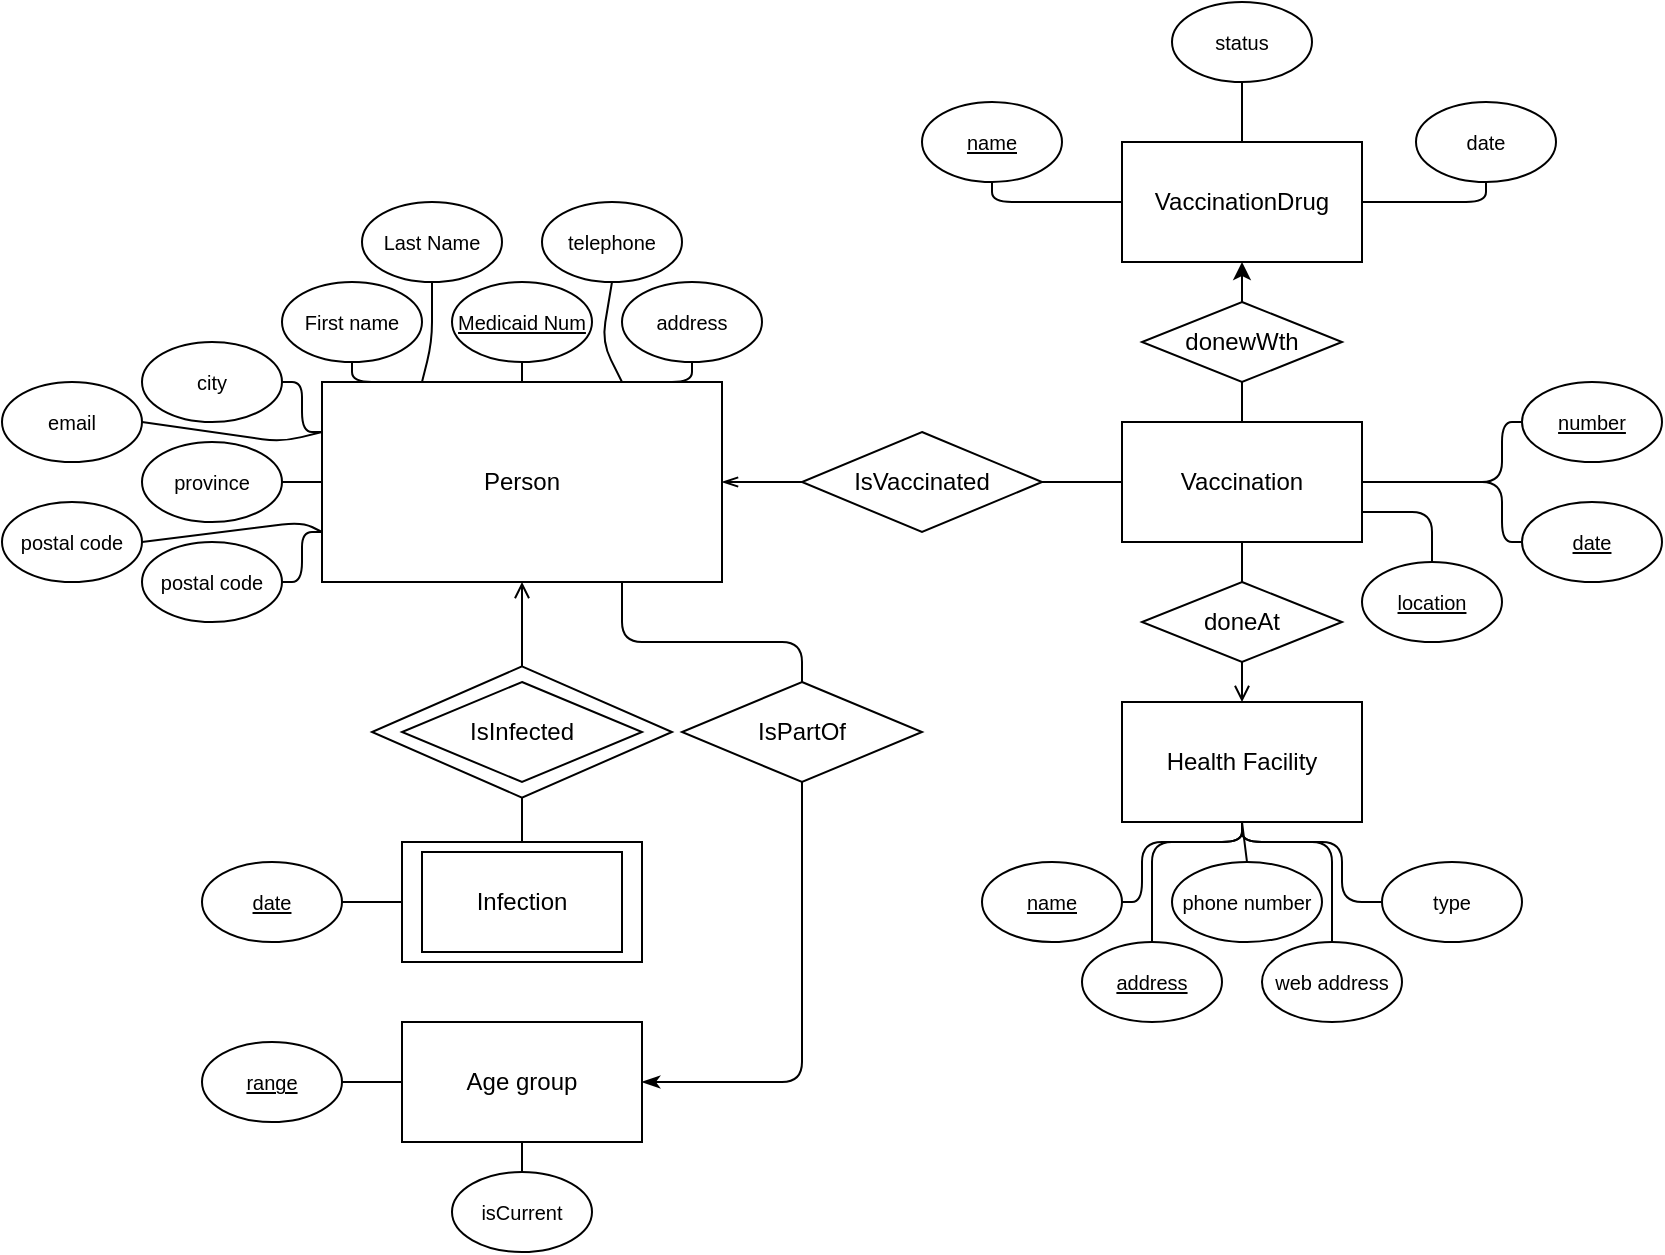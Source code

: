 <mxfile version="14.6.13" type="device"><diagram id="QmvsyMbEOczFCli84lQF" name="Page-1"><mxGraphModel dx="1340" dy="2017" grid="1" gridSize="10" guides="1" tooltips="1" connect="1" arrows="1" fold="1" page="1" pageScale="1" pageWidth="827" pageHeight="1169" math="0" shadow="0"><root><mxCell id="0"/><mxCell id="1" parent="0"/><mxCell id="Knwp-vh4fvzSAgtDU2qd-11" value="IsInfected" style="rhombus;whiteSpace=wrap;html=1;" vertex="1" parent="1"><mxGeometry x="235" y="312.18" width="150" height="65.63" as="geometry"/></mxCell><mxCell id="J1opMpdoiGLRZ_BQzTdL-81" value="Person" style="rounded=0;whiteSpace=wrap;html=1;" parent="1" vertex="1"><mxGeometry x="210" y="170" width="200" height="100" as="geometry"/></mxCell><mxCell id="J1opMpdoiGLRZ_BQzTdL-82" value="Infection" style="rounded=0;whiteSpace=wrap;html=1;" parent="1" vertex="1"><mxGeometry x="250" y="400" width="120" height="60" as="geometry"/></mxCell><mxCell id="J1opMpdoiGLRZ_BQzTdL-83" value="Vaccination" style="rounded=0;whiteSpace=wrap;html=1;" parent="1" vertex="1"><mxGeometry x="610" y="190" width="120" height="60" as="geometry"/></mxCell><mxCell id="J1opMpdoiGLRZ_BQzTdL-85" value="VaccinationDrug" style="rounded=0;whiteSpace=wrap;html=1;" parent="1" vertex="1"><mxGeometry x="610" y="50" width="120" height="60" as="geometry"/></mxCell><mxCell id="J1opMpdoiGLRZ_BQzTdL-87" value="Health Facility" style="rounded=0;whiteSpace=wrap;html=1;" parent="1" vertex="1"><mxGeometry x="610" y="330" width="120" height="60" as="geometry"/></mxCell><mxCell id="J1opMpdoiGLRZ_BQzTdL-88" value="&lt;font style=&quot;font-size: 10px&quot;&gt;First name&lt;/font&gt;" style="ellipse;whiteSpace=wrap;html=1;" parent="1" vertex="1"><mxGeometry x="190" y="120" width="70" height="40" as="geometry"/></mxCell><mxCell id="J1opMpdoiGLRZ_BQzTdL-89" value="&lt;font style=&quot;font-size: 10px&quot;&gt;Last Name&lt;/font&gt;" style="ellipse;whiteSpace=wrap;html=1;" parent="1" vertex="1"><mxGeometry x="230" y="80" width="70" height="40" as="geometry"/></mxCell><mxCell id="J1opMpdoiGLRZ_BQzTdL-90" value="&lt;font style=&quot;font-size: 10px&quot;&gt;&lt;u&gt;Medicaid Num&lt;/u&gt;&lt;/font&gt;" style="ellipse;whiteSpace=wrap;html=1;" parent="1" vertex="1"><mxGeometry x="275" y="120" width="70" height="40" as="geometry"/></mxCell><mxCell id="J1opMpdoiGLRZ_BQzTdL-91" value="&lt;font style=&quot;font-size: 10px&quot;&gt;address&lt;/font&gt;" style="ellipse;whiteSpace=wrap;html=1;" parent="1" vertex="1"><mxGeometry x="360" y="120" width="70" height="40" as="geometry"/></mxCell><mxCell id="J1opMpdoiGLRZ_BQzTdL-92" value="&lt;font style=&quot;font-size: 10px&quot;&gt;telephone&lt;/font&gt;" style="ellipse;whiteSpace=wrap;html=1;" parent="1" vertex="1"><mxGeometry x="320" y="80" width="70" height="40" as="geometry"/></mxCell><mxCell id="J1opMpdoiGLRZ_BQzTdL-93" value="&lt;font style=&quot;font-size: 10px&quot;&gt;city&lt;/font&gt;" style="ellipse;whiteSpace=wrap;html=1;" parent="1" vertex="1"><mxGeometry x="120" y="150" width="70" height="40" as="geometry"/></mxCell><mxCell id="J1opMpdoiGLRZ_BQzTdL-94" value="&lt;font style=&quot;font-size: 10px&quot;&gt;province&lt;/font&gt;" style="ellipse;whiteSpace=wrap;html=1;" parent="1" vertex="1"><mxGeometry x="120" y="200" width="70" height="40" as="geometry"/></mxCell><mxCell id="J1opMpdoiGLRZ_BQzTdL-95" value="&lt;font style=&quot;font-size: 10px&quot;&gt;postal code&lt;/font&gt;" style="ellipse;whiteSpace=wrap;html=1;" parent="1" vertex="1"><mxGeometry x="120" y="250" width="70" height="40" as="geometry"/></mxCell><mxCell id="J1opMpdoiGLRZ_BQzTdL-97" value="&lt;font style=&quot;font-size: 10px&quot;&gt;email&lt;/font&gt;" style="ellipse;whiteSpace=wrap;html=1;" parent="1" vertex="1"><mxGeometry x="50" y="170" width="70" height="40" as="geometry"/></mxCell><mxCell id="J1opMpdoiGLRZ_BQzTdL-98" value="&lt;font style=&quot;font-size: 10px&quot;&gt;postal code&lt;/font&gt;" style="ellipse;whiteSpace=wrap;html=1;" parent="1" vertex="1"><mxGeometry x="50" y="230" width="70" height="40" as="geometry"/></mxCell><mxCell id="J1opMpdoiGLRZ_BQzTdL-99" value="" style="endArrow=none;html=1;strokeWidth=1;exitX=1;exitY=0.5;exitDx=0;exitDy=0;entryX=0;entryY=0.75;entryDx=0;entryDy=0;" parent="1" source="J1opMpdoiGLRZ_BQzTdL-98" target="J1opMpdoiGLRZ_BQzTdL-81" edge="1"><mxGeometry width="50" height="50" relative="1" as="geometry"><mxPoint x="340" y="270" as="sourcePoint"/><mxPoint x="390" y="220" as="targetPoint"/><Array as="points"><mxPoint x="200" y="240"/></Array></mxGeometry></mxCell><mxCell id="J1opMpdoiGLRZ_BQzTdL-101" value="" style="endArrow=none;html=1;strokeWidth=1;exitX=1;exitY=0.5;exitDx=0;exitDy=0;entryX=0;entryY=0.25;entryDx=0;entryDy=0;" parent="1" source="J1opMpdoiGLRZ_BQzTdL-97" target="J1opMpdoiGLRZ_BQzTdL-81" edge="1"><mxGeometry width="50" height="50" relative="1" as="geometry"><mxPoint x="260" y="270" as="sourcePoint"/><mxPoint x="300" y="220" as="targetPoint"/><Array as="points"><mxPoint x="190" y="200"/></Array></mxGeometry></mxCell><mxCell id="J1opMpdoiGLRZ_BQzTdL-102" value="" style="endArrow=none;html=1;strokeWidth=1;entryX=1;entryY=0.5;entryDx=0;entryDy=0;exitX=0;exitY=0.25;exitDx=0;exitDy=0;" parent="1" source="J1opMpdoiGLRZ_BQzTdL-81" target="J1opMpdoiGLRZ_BQzTdL-93" edge="1"><mxGeometry width="50" height="50" relative="1" as="geometry"><mxPoint x="260" y="270" as="sourcePoint"/><mxPoint x="310" y="220" as="targetPoint"/><Array as="points"><mxPoint x="200" y="195"/><mxPoint x="200" y="170"/></Array></mxGeometry></mxCell><mxCell id="J1opMpdoiGLRZ_BQzTdL-104" value="" style="endArrow=none;html=1;strokeWidth=1;exitX=1;exitY=0.5;exitDx=0;exitDy=0;entryX=0;entryY=0.75;entryDx=0;entryDy=0;" parent="1" source="J1opMpdoiGLRZ_BQzTdL-95" target="J1opMpdoiGLRZ_BQzTdL-81" edge="1"><mxGeometry width="50" height="50" relative="1" as="geometry"><mxPoint x="260" y="270" as="sourcePoint"/><mxPoint x="310" y="220" as="targetPoint"/><Array as="points"><mxPoint x="200" y="270"/><mxPoint x="200" y="245"/></Array></mxGeometry></mxCell><mxCell id="J1opMpdoiGLRZ_BQzTdL-106" value="" style="endArrow=none;html=1;strokeWidth=1;entryX=0.5;entryY=1;entryDx=0;entryDy=0;exitX=0.5;exitY=0;exitDx=0;exitDy=0;" parent="1" source="J1opMpdoiGLRZ_BQzTdL-81" target="J1opMpdoiGLRZ_BQzTdL-90" edge="1"><mxGeometry width="50" height="50" relative="1" as="geometry"><mxPoint x="260" y="200" as="sourcePoint"/><mxPoint x="310" y="150" as="targetPoint"/></mxGeometry></mxCell><mxCell id="J1opMpdoiGLRZ_BQzTdL-107" value="" style="endArrow=none;html=1;strokeWidth=1;exitX=0.5;exitY=1;exitDx=0;exitDy=0;entryX=0.25;entryY=0;entryDx=0;entryDy=0;" parent="1" source="J1opMpdoiGLRZ_BQzTdL-88" target="J1opMpdoiGLRZ_BQzTdL-81" edge="1"><mxGeometry width="50" height="50" relative="1" as="geometry"><mxPoint x="260" y="200" as="sourcePoint"/><mxPoint x="310" y="150" as="targetPoint"/><Array as="points"><mxPoint x="225" y="170"/></Array></mxGeometry></mxCell><mxCell id="J1opMpdoiGLRZ_BQzTdL-108" value="" style="endArrow=none;html=1;strokeWidth=1;entryX=0.5;entryY=1;entryDx=0;entryDy=0;exitX=0.25;exitY=0;exitDx=0;exitDy=0;" parent="1" source="J1opMpdoiGLRZ_BQzTdL-81" target="J1opMpdoiGLRZ_BQzTdL-89" edge="1"><mxGeometry width="50" height="50" relative="1" as="geometry"><mxPoint x="260" y="200" as="sourcePoint"/><mxPoint x="310" y="150" as="targetPoint"/><Array as="points"><mxPoint x="265" y="150"/></Array></mxGeometry></mxCell><mxCell id="J1opMpdoiGLRZ_BQzTdL-109" value="" style="endArrow=none;html=1;strokeWidth=1;exitX=0.75;exitY=0;exitDx=0;exitDy=0;entryX=0.5;entryY=1;entryDx=0;entryDy=0;" parent="1" source="J1opMpdoiGLRZ_BQzTdL-81" target="J1opMpdoiGLRZ_BQzTdL-91" edge="1"><mxGeometry width="50" height="50" relative="1" as="geometry"><mxPoint x="260" y="200" as="sourcePoint"/><mxPoint x="310" y="150" as="targetPoint"/><Array as="points"><mxPoint x="395" y="170"/></Array></mxGeometry></mxCell><mxCell id="J1opMpdoiGLRZ_BQzTdL-110" value="" style="endArrow=none;html=1;strokeWidth=1;entryX=0.5;entryY=1;entryDx=0;entryDy=0;exitX=0.75;exitY=0;exitDx=0;exitDy=0;" parent="1" source="J1opMpdoiGLRZ_BQzTdL-81" target="J1opMpdoiGLRZ_BQzTdL-92" edge="1"><mxGeometry width="50" height="50" relative="1" as="geometry"><mxPoint x="270" y="180" as="sourcePoint"/><mxPoint x="275" y="130" as="targetPoint"/><Array as="points"><mxPoint x="350" y="150"/></Array></mxGeometry></mxCell><mxCell id="J1opMpdoiGLRZ_BQzTdL-111" value="IsInfected" style="rhombus;whiteSpace=wrap;html=1;" parent="1" vertex="1"><mxGeometry x="250" y="320" width="120" height="50" as="geometry"/></mxCell><mxCell id="J1opMpdoiGLRZ_BQzTdL-112" value="" style="endArrow=open;html=1;strokeWidth=1;entryX=0.5;entryY=1;entryDx=0;entryDy=0;endFill=0;exitX=0.5;exitY=0;exitDx=0;exitDy=0;" parent="1" source="Knwp-vh4fvzSAgtDU2qd-11" target="J1opMpdoiGLRZ_BQzTdL-81" edge="1"><mxGeometry width="50" height="50" relative="1" as="geometry"><mxPoint x="320" y="310" as="sourcePoint"/><mxPoint x="470" y="350" as="targetPoint"/></mxGeometry></mxCell><mxCell id="J1opMpdoiGLRZ_BQzTdL-113" value="" style="endArrow=none;html=1;strokeWidth=1;exitX=0.5;exitY=0;exitDx=0;exitDy=0;entryX=0.5;entryY=1;entryDx=0;entryDy=0;" parent="1" source="J1opMpdoiGLRZ_BQzTdL-82" target="Knwp-vh4fvzSAgtDU2qd-11" edge="1"><mxGeometry width="50" height="50" relative="1" as="geometry"><mxPoint x="420" y="400" as="sourcePoint"/><mxPoint x="280" y="380" as="targetPoint"/></mxGeometry></mxCell><mxCell id="J1opMpdoiGLRZ_BQzTdL-115" value="&lt;font style=&quot;font-size: 10px&quot;&gt;&lt;u&gt;date&lt;/u&gt;&lt;/font&gt;" style="ellipse;whiteSpace=wrap;html=1;" parent="1" vertex="1"><mxGeometry x="150" y="410" width="70" height="40" as="geometry"/></mxCell><mxCell id="J1opMpdoiGLRZ_BQzTdL-116" value="" style="endArrow=none;html=1;strokeWidth=1;exitX=1;exitY=0.5;exitDx=0;exitDy=0;entryX=0;entryY=0.5;entryDx=0;entryDy=0;" parent="1" source="J1opMpdoiGLRZ_BQzTdL-115" target="J1opMpdoiGLRZ_BQzTdL-82" edge="1"><mxGeometry width="50" height="50" relative="1" as="geometry"><mxPoint x="420" y="340" as="sourcePoint"/><mxPoint x="470" y="290" as="targetPoint"/></mxGeometry></mxCell><mxCell id="J1opMpdoiGLRZ_BQzTdL-118" value="IsVaccinated" style="rhombus;whiteSpace=wrap;html=1;" parent="1" vertex="1"><mxGeometry x="450" y="195" width="120" height="50" as="geometry"/></mxCell><mxCell id="J1opMpdoiGLRZ_BQzTdL-120" value="" style="endArrow=openThin;html=1;strokeWidth=1;entryX=1;entryY=0.5;entryDx=0;entryDy=0;exitX=0;exitY=0.5;exitDx=0;exitDy=0;endFill=0;" parent="1" source="J1opMpdoiGLRZ_BQzTdL-118" target="J1opMpdoiGLRZ_BQzTdL-81" edge="1"><mxGeometry width="50" height="50" relative="1" as="geometry"><mxPoint x="320" y="330" as="sourcePoint"/><mxPoint x="320" y="280" as="targetPoint"/></mxGeometry></mxCell><mxCell id="J1opMpdoiGLRZ_BQzTdL-121" value="" style="endArrow=none;html=1;strokeWidth=1;exitX=0;exitY=0.5;exitDx=0;exitDy=0;entryX=1;entryY=0.5;entryDx=0;entryDy=0;" parent="1" source="J1opMpdoiGLRZ_BQzTdL-83" target="J1opMpdoiGLRZ_BQzTdL-118" edge="1"><mxGeometry width="50" height="50" relative="1" as="geometry"><mxPoint x="320" y="410" as="sourcePoint"/><mxPoint x="320" y="380" as="targetPoint"/></mxGeometry></mxCell><mxCell id="J1opMpdoiGLRZ_BQzTdL-123" value="&lt;font style=&quot;font-size: 10px&quot;&gt;&lt;u&gt;number&lt;/u&gt;&lt;/font&gt;" style="ellipse;whiteSpace=wrap;html=1;" parent="1" vertex="1"><mxGeometry x="810" y="170" width="70" height="40" as="geometry"/></mxCell><mxCell id="J1opMpdoiGLRZ_BQzTdL-124" value="&lt;font style=&quot;font-size: 10px&quot;&gt;&lt;u&gt;date&lt;/u&gt;&lt;/font&gt;" style="ellipse;whiteSpace=wrap;html=1;" parent="1" vertex="1"><mxGeometry x="810" y="230" width="70" height="40" as="geometry"/></mxCell><mxCell id="J1opMpdoiGLRZ_BQzTdL-125" value="&lt;font style=&quot;font-size: 10px&quot;&gt;&lt;u&gt;location&lt;/u&gt;&lt;/font&gt;" style="ellipse;whiteSpace=wrap;html=1;" parent="1" vertex="1"><mxGeometry x="730" y="260" width="70" height="40" as="geometry"/></mxCell><mxCell id="J1opMpdoiGLRZ_BQzTdL-126" value="" style="endArrow=none;html=1;strokeWidth=1;entryX=1;entryY=0.75;entryDx=0;entryDy=0;exitX=0.5;exitY=0;exitDx=0;exitDy=0;" parent="1" source="J1opMpdoiGLRZ_BQzTdL-125" target="J1opMpdoiGLRZ_BQzTdL-83" edge="1"><mxGeometry width="50" height="50" relative="1" as="geometry"><mxPoint x="610" y="250" as="sourcePoint"/><mxPoint x="660" y="200" as="targetPoint"/><Array as="points"><mxPoint x="765" y="235"/></Array></mxGeometry></mxCell><mxCell id="J1opMpdoiGLRZ_BQzTdL-128" value="" style="endArrow=none;html=1;strokeWidth=1;entryX=0;entryY=0.5;entryDx=0;entryDy=0;exitX=1;exitY=0.5;exitDx=0;exitDy=0;" parent="1" source="J1opMpdoiGLRZ_BQzTdL-83" target="J1opMpdoiGLRZ_BQzTdL-123" edge="1"><mxGeometry width="50" height="50" relative="1" as="geometry"><mxPoint x="610" y="250" as="sourcePoint"/><mxPoint x="660" y="200" as="targetPoint"/><Array as="points"><mxPoint x="800" y="220"/><mxPoint x="800" y="190"/></Array></mxGeometry></mxCell><mxCell id="J1opMpdoiGLRZ_BQzTdL-129" value="" style="endArrow=none;html=1;strokeWidth=1;entryX=0;entryY=0.5;entryDx=0;entryDy=0;exitX=1;exitY=0.5;exitDx=0;exitDy=0;" parent="1" source="J1opMpdoiGLRZ_BQzTdL-83" target="J1opMpdoiGLRZ_BQzTdL-124" edge="1"><mxGeometry width="50" height="50" relative="1" as="geometry"><mxPoint x="610" y="250" as="sourcePoint"/><mxPoint x="660" y="200" as="targetPoint"/><Array as="points"><mxPoint x="800" y="220"/><mxPoint x="800" y="250"/></Array></mxGeometry></mxCell><mxCell id="J1opMpdoiGLRZ_BQzTdL-130" value="" style="endArrow=none;html=1;strokeWidth=1;entryX=1;entryY=0.5;entryDx=0;entryDy=0;exitX=0;exitY=0.5;exitDx=0;exitDy=0;" parent="1" source="J1opMpdoiGLRZ_BQzTdL-81" target="J1opMpdoiGLRZ_BQzTdL-94" edge="1"><mxGeometry width="50" height="50" relative="1" as="geometry"><mxPoint x="200" y="190" as="sourcePoint"/><mxPoint x="250" y="140" as="targetPoint"/></mxGeometry></mxCell><mxCell id="J1opMpdoiGLRZ_BQzTdL-132" value="&lt;font style=&quot;font-size: 10px&quot;&gt;phone number&lt;/font&gt;" style="ellipse;whiteSpace=wrap;html=1;" parent="1" vertex="1"><mxGeometry x="635" y="410" width="75" height="40" as="geometry"/></mxCell><mxCell id="J1opMpdoiGLRZ_BQzTdL-133" value="&lt;font style=&quot;font-size: 10px&quot;&gt;web address&lt;/font&gt;" style="ellipse;whiteSpace=wrap;html=1;" parent="1" vertex="1"><mxGeometry x="680" y="450" width="70" height="40" as="geometry"/></mxCell><mxCell id="J1opMpdoiGLRZ_BQzTdL-134" value="&lt;font style=&quot;font-size: 10px&quot;&gt;&lt;u&gt;address&lt;/u&gt;&lt;/font&gt;" style="ellipse;whiteSpace=wrap;html=1;" parent="1" vertex="1"><mxGeometry x="590" y="450" width="70" height="40" as="geometry"/></mxCell><mxCell id="J1opMpdoiGLRZ_BQzTdL-135" value="&lt;font style=&quot;font-size: 10px&quot;&gt;type&lt;/font&gt;" style="ellipse;whiteSpace=wrap;html=1;" parent="1" vertex="1"><mxGeometry x="740" y="410" width="70" height="40" as="geometry"/></mxCell><mxCell id="J1opMpdoiGLRZ_BQzTdL-136" value="&lt;font style=&quot;font-size: 10px&quot;&gt;&lt;u&gt;name&lt;/u&gt;&lt;/font&gt;" style="ellipse;whiteSpace=wrap;html=1;" parent="1" vertex="1"><mxGeometry x="540" y="410" width="70" height="40" as="geometry"/></mxCell><mxCell id="J1opMpdoiGLRZ_BQzTdL-137" value="" style="endArrow=none;html=1;strokeWidth=1;exitX=0.5;exitY=0;exitDx=0;exitDy=0;entryX=0.5;entryY=1;entryDx=0;entryDy=0;" parent="1" source="J1opMpdoiGLRZ_BQzTdL-132" target="J1opMpdoiGLRZ_BQzTdL-87" edge="1"><mxGeometry width="50" height="50" relative="1" as="geometry"><mxPoint x="690" y="440" as="sourcePoint"/><mxPoint x="740" y="390" as="targetPoint"/></mxGeometry></mxCell><mxCell id="J1opMpdoiGLRZ_BQzTdL-138" value="" style="endArrow=none;html=1;strokeWidth=1;entryX=0.5;entryY=1;entryDx=0;entryDy=0;exitX=0.5;exitY=0;exitDx=0;exitDy=0;" parent="1" source="J1opMpdoiGLRZ_BQzTdL-134" target="J1opMpdoiGLRZ_BQzTdL-87" edge="1"><mxGeometry width="50" height="50" relative="1" as="geometry"><mxPoint x="610" y="450" as="sourcePoint"/><mxPoint x="660" y="400" as="targetPoint"/><Array as="points"><mxPoint x="625" y="400"/><mxPoint x="670" y="400"/></Array></mxGeometry></mxCell><mxCell id="J1opMpdoiGLRZ_BQzTdL-139" value="" style="endArrow=none;html=1;strokeWidth=1;entryX=0.5;entryY=1;entryDx=0;entryDy=0;exitX=0.5;exitY=0;exitDx=0;exitDy=0;" parent="1" source="J1opMpdoiGLRZ_BQzTdL-133" target="J1opMpdoiGLRZ_BQzTdL-87" edge="1"><mxGeometry width="50" height="50" relative="1" as="geometry"><mxPoint x="690" y="440" as="sourcePoint"/><mxPoint x="740" y="390" as="targetPoint"/><Array as="points"><mxPoint x="715" y="400"/><mxPoint x="670" y="400"/></Array></mxGeometry></mxCell><mxCell id="J1opMpdoiGLRZ_BQzTdL-140" value="" style="endArrow=none;html=1;strokeWidth=1;entryX=0;entryY=0.5;entryDx=0;entryDy=0;exitX=0.5;exitY=1;exitDx=0;exitDy=0;" parent="1" source="J1opMpdoiGLRZ_BQzTdL-87" target="J1opMpdoiGLRZ_BQzTdL-135" edge="1"><mxGeometry width="50" height="50" relative="1" as="geometry"><mxPoint x="690" y="440" as="sourcePoint"/><mxPoint x="740" y="390" as="targetPoint"/><Array as="points"><mxPoint x="670" y="400"/><mxPoint x="720" y="400"/><mxPoint x="720" y="430"/></Array></mxGeometry></mxCell><mxCell id="J1opMpdoiGLRZ_BQzTdL-141" value="" style="endArrow=none;html=1;strokeWidth=1;entryX=0.5;entryY=1;entryDx=0;entryDy=0;exitX=1;exitY=0.5;exitDx=0;exitDy=0;" parent="1" source="J1opMpdoiGLRZ_BQzTdL-136" target="J1opMpdoiGLRZ_BQzTdL-87" edge="1"><mxGeometry width="50" height="50" relative="1" as="geometry"><mxPoint x="690" y="440" as="sourcePoint"/><mxPoint x="740" y="390" as="targetPoint"/><Array as="points"><mxPoint x="620" y="430"/><mxPoint x="620" y="400"/><mxPoint x="670" y="400"/></Array></mxGeometry></mxCell><mxCell id="J1opMpdoiGLRZ_BQzTdL-142" value="doneAt" style="rhombus;whiteSpace=wrap;html=1;" parent="1" vertex="1"><mxGeometry x="620" y="270" width="100" height="40" as="geometry"/></mxCell><mxCell id="J1opMpdoiGLRZ_BQzTdL-143" value="" style="endArrow=open;html=1;strokeWidth=1;entryX=0.5;entryY=0;entryDx=0;entryDy=0;exitX=0.5;exitY=1;exitDx=0;exitDy=0;endFill=0;" parent="1" source="J1opMpdoiGLRZ_BQzTdL-142" target="J1opMpdoiGLRZ_BQzTdL-87" edge="1"><mxGeometry width="50" height="50" relative="1" as="geometry"><mxPoint x="690" y="360" as="sourcePoint"/><mxPoint x="740" y="310" as="targetPoint"/></mxGeometry></mxCell><mxCell id="J1opMpdoiGLRZ_BQzTdL-145" value="" style="endArrow=none;html=1;strokeWidth=1;entryX=0.5;entryY=1;entryDx=0;entryDy=0;" parent="1" target="J1opMpdoiGLRZ_BQzTdL-83" edge="1"><mxGeometry width="50" height="50" relative="1" as="geometry"><mxPoint x="670" y="270" as="sourcePoint"/><mxPoint x="740" y="310" as="targetPoint"/></mxGeometry></mxCell><mxCell id="J1opMpdoiGLRZ_BQzTdL-147" value="&lt;font style=&quot;font-size: 10px&quot;&gt;date&lt;/font&gt;" style="ellipse;whiteSpace=wrap;html=1;" parent="1" vertex="1"><mxGeometry x="757" y="30" width="70" height="40" as="geometry"/></mxCell><mxCell id="J1opMpdoiGLRZ_BQzTdL-148" value="&lt;font style=&quot;font-size: 10px&quot;&gt;status&lt;/font&gt;" style="ellipse;whiteSpace=wrap;html=1;" parent="1" vertex="1"><mxGeometry x="635" y="-20" width="70" height="40" as="geometry"/></mxCell><mxCell id="J1opMpdoiGLRZ_BQzTdL-149" value="&lt;font style=&quot;font-size: 10px&quot;&gt;&lt;u&gt;name&lt;/u&gt;&lt;/font&gt;" style="ellipse;whiteSpace=wrap;html=1;" parent="1" vertex="1"><mxGeometry x="510" y="30" width="70" height="40" as="geometry"/></mxCell><mxCell id="J1opMpdoiGLRZ_BQzTdL-150" value="" style="endArrow=none;html=1;strokeWidth=1;entryX=0.5;entryY=1;entryDx=0;entryDy=0;exitX=0.5;exitY=0;exitDx=0;exitDy=0;" parent="1" source="J1opMpdoiGLRZ_BQzTdL-85" target="J1opMpdoiGLRZ_BQzTdL-148" edge="1"><mxGeometry width="50" height="50" relative="1" as="geometry"><mxPoint x="770" y="170" as="sourcePoint"/><mxPoint x="820" y="120" as="targetPoint"/></mxGeometry></mxCell><mxCell id="J1opMpdoiGLRZ_BQzTdL-151" value="" style="endArrow=none;html=1;strokeWidth=1;entryX=0.5;entryY=1;entryDx=0;entryDy=0;exitX=1;exitY=0.5;exitDx=0;exitDy=0;" parent="1" source="J1opMpdoiGLRZ_BQzTdL-85" target="J1opMpdoiGLRZ_BQzTdL-147" edge="1"><mxGeometry width="50" height="50" relative="1" as="geometry"><mxPoint x="770" y="170" as="sourcePoint"/><mxPoint x="820" y="120" as="targetPoint"/><Array as="points"><mxPoint x="792" y="80"/></Array></mxGeometry></mxCell><mxCell id="J1opMpdoiGLRZ_BQzTdL-152" value="" style="endArrow=none;html=1;strokeWidth=1;entryX=0.5;entryY=1;entryDx=0;entryDy=0;exitX=0;exitY=0.5;exitDx=0;exitDy=0;" parent="1" source="J1opMpdoiGLRZ_BQzTdL-85" target="J1opMpdoiGLRZ_BQzTdL-149" edge="1"><mxGeometry width="50" height="50" relative="1" as="geometry"><mxPoint x="770" y="170" as="sourcePoint"/><mxPoint x="820" y="120" as="targetPoint"/><Array as="points"><mxPoint x="545" y="80"/></Array></mxGeometry></mxCell><mxCell id="J1opMpdoiGLRZ_BQzTdL-153" value="Age group" style="rounded=0;whiteSpace=wrap;html=1;" parent="1" vertex="1"><mxGeometry x="250" y="490" width="120" height="60" as="geometry"/></mxCell><mxCell id="Knwp-vh4fvzSAgtDU2qd-1" value="donewWth" style="rhombus;whiteSpace=wrap;html=1;" vertex="1" parent="1"><mxGeometry x="620" y="130" width="100" height="40" as="geometry"/></mxCell><mxCell id="Knwp-vh4fvzSAgtDU2qd-2" value="" style="endArrow=none;html=1;entryX=0.5;entryY=1;entryDx=0;entryDy=0;exitX=0.5;exitY=0;exitDx=0;exitDy=0;" edge="1" parent="1" source="J1opMpdoiGLRZ_BQzTdL-83" target="Knwp-vh4fvzSAgtDU2qd-1"><mxGeometry width="50" height="50" relative="1" as="geometry"><mxPoint x="350" y="40" as="sourcePoint"/><mxPoint x="400" y="-10" as="targetPoint"/></mxGeometry></mxCell><mxCell id="Knwp-vh4fvzSAgtDU2qd-3" value="" style="endArrow=classic;html=1;entryX=0.5;entryY=1;entryDx=0;entryDy=0;exitX=0.5;exitY=0;exitDx=0;exitDy=0;" edge="1" parent="1" source="Knwp-vh4fvzSAgtDU2qd-1" target="J1opMpdoiGLRZ_BQzTdL-85"><mxGeometry width="50" height="50" relative="1" as="geometry"><mxPoint x="480" y="190" as="sourcePoint"/><mxPoint x="530" y="140" as="targetPoint"/></mxGeometry></mxCell><mxCell id="Knwp-vh4fvzSAgtDU2qd-4" value="IsPartOf" style="rhombus;whiteSpace=wrap;html=1;" vertex="1" parent="1"><mxGeometry x="390" y="320" width="120" height="50" as="geometry"/></mxCell><mxCell id="Knwp-vh4fvzSAgtDU2qd-5" value="" style="endArrow=none;html=1;entryX=0.75;entryY=1;entryDx=0;entryDy=0;exitX=0.5;exitY=0;exitDx=0;exitDy=0;endFill=0;" edge="1" parent="1" source="Knwp-vh4fvzSAgtDU2qd-4" target="J1opMpdoiGLRZ_BQzTdL-81"><mxGeometry width="50" height="50" relative="1" as="geometry"><mxPoint x="480" y="450" as="sourcePoint"/><mxPoint x="530" y="400" as="targetPoint"/><Array as="points"><mxPoint x="450" y="300"/><mxPoint x="360" y="300"/></Array></mxGeometry></mxCell><mxCell id="Knwp-vh4fvzSAgtDU2qd-7" value="&lt;span style=&quot;font-size: 10px&quot;&gt;&lt;u&gt;range&lt;/u&gt;&lt;/span&gt;" style="ellipse;whiteSpace=wrap;html=1;" vertex="1" parent="1"><mxGeometry x="150" y="500" width="70" height="40" as="geometry"/></mxCell><mxCell id="Knwp-vh4fvzSAgtDU2qd-8" value="" style="endArrow=none;html=1;exitX=1;exitY=0.5;exitDx=0;exitDy=0;entryX=0.5;entryY=1;entryDx=0;entryDy=0;startArrow=classicThin;startFill=1;" edge="1" parent="1" source="J1opMpdoiGLRZ_BQzTdL-153" target="Knwp-vh4fvzSAgtDU2qd-4"><mxGeometry width="50" height="50" relative="1" as="geometry"><mxPoint x="480" y="450" as="sourcePoint"/><mxPoint x="530" y="400" as="targetPoint"/><Array as="points"><mxPoint x="450" y="520"/></Array></mxGeometry></mxCell><mxCell id="Knwp-vh4fvzSAgtDU2qd-10" value="" style="endArrow=none;html=1;exitX=1;exitY=0.5;exitDx=0;exitDy=0;entryX=0;entryY=0.5;entryDx=0;entryDy=0;" edge="1" parent="1" source="Knwp-vh4fvzSAgtDU2qd-7" target="J1opMpdoiGLRZ_BQzTdL-153"><mxGeometry width="50" height="50" relative="1" as="geometry"><mxPoint x="480" y="450" as="sourcePoint"/><mxPoint x="530" y="400" as="targetPoint"/></mxGeometry></mxCell><mxCell id="Knwp-vh4fvzSAgtDU2qd-13" value="Infection" style="rounded=0;whiteSpace=wrap;html=1;" vertex="1" parent="1"><mxGeometry x="260" y="405" width="100" height="50" as="geometry"/></mxCell><mxCell id="Knwp-vh4fvzSAgtDU2qd-19" value="&lt;span style=&quot;font-size: 10px&quot;&gt;isCurrent&lt;/span&gt;" style="ellipse;whiteSpace=wrap;html=1;" vertex="1" parent="1"><mxGeometry x="275" y="565" width="70" height="40" as="geometry"/></mxCell><mxCell id="Knwp-vh4fvzSAgtDU2qd-21" value="" style="endArrow=none;html=1;exitX=0.5;exitY=0;exitDx=0;exitDy=0;entryX=0.5;entryY=1;entryDx=0;entryDy=0;" edge="1" parent="1" source="Knwp-vh4fvzSAgtDU2qd-19" target="J1opMpdoiGLRZ_BQzTdL-153"><mxGeometry width="50" height="50" relative="1" as="geometry"><mxPoint x="510" y="420" as="sourcePoint"/><mxPoint x="560" y="370" as="targetPoint"/></mxGeometry></mxCell></root></mxGraphModel></diagram></mxfile>